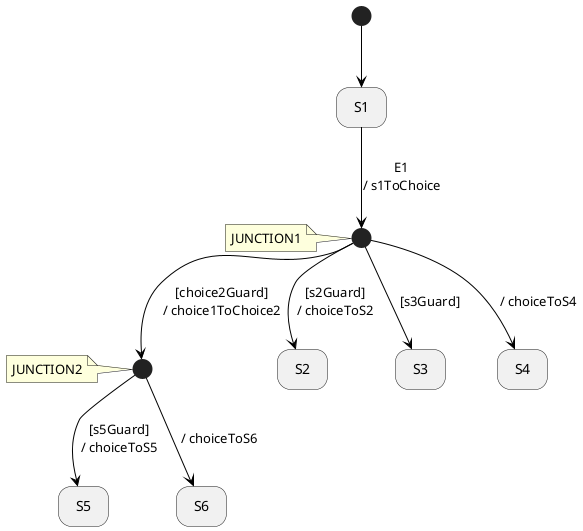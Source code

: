 @startuml
'https://plantuml.com/state-diagram

'hide description area for state without description
hide empty description

'JUNCTION1 <<JUNCTION>>
state JUNCTION1 <<start>>
note left of JUNCTION1 : JUNCTION1
'JUNCTION2 <<JUNCTION>>
state JUNCTION2 <<start>>
note left of JUNCTION2 : JUNCTION2
state S1
state S2
state S3
state S4
state S5
state S6


[*] -[#000000]-> S1
S1 -down[#000000]-> JUNCTION1 : E1\n/ s1ToChoice
JUNCTION1 -down[#000000]-> JUNCTION2 : [choice2Guard]\n/ choice1ToChoice2
JUNCTION2 -down[#000000]-> S6 : / choiceToS6
JUNCTION2 -down[#000000]-> S5 : [s5Guard]\n/ choiceToS5
JUNCTION1 -down[#000000]-> S4 : / choiceToS4
JUNCTION1 -down[#000000]-> S3 : [s3Guard]
JUNCTION1 -down[#000000]-> S2 : [s2Guard]\n/ choiceToS2

@enduml